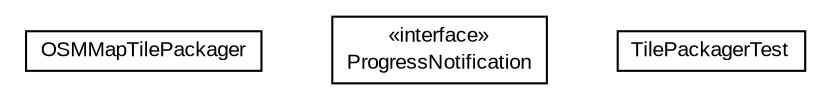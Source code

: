 #!/usr/local/bin/dot
#
# Class diagram 
# Generated by UMLGraph version R5_6-24-gf6e263 (http://www.umlgraph.org/)
#

digraph G {
	edge [fontname="arial",fontsize=10,labelfontname="arial",labelfontsize=10];
	node [fontname="arial",fontsize=10,shape=plaintext];
	nodesep=0.25;
	ranksep=0.5;
	// org.osmdroid.mtp.OSMMapTilePackager
	c1072 [label=<<table title="org.osmdroid.mtp.OSMMapTilePackager" border="0" cellborder="1" cellspacing="0" cellpadding="2" port="p" href="./OSMMapTilePackager.html">
		<tr><td><table border="0" cellspacing="0" cellpadding="1">
<tr><td align="center" balign="center"> OSMMapTilePackager </td></tr>
		</table></td></tr>
		</table>>, URL="./OSMMapTilePackager.html", fontname="arial", fontcolor="black", fontsize=10.0];
	// org.osmdroid.mtp.OSMMapTilePackager.ProgressNotification
	c1073 [label=<<table title="org.osmdroid.mtp.OSMMapTilePackager.ProgressNotification" border="0" cellborder="1" cellspacing="0" cellpadding="2" port="p" href="./OSMMapTilePackager.ProgressNotification.html">
		<tr><td><table border="0" cellspacing="0" cellpadding="1">
<tr><td align="center" balign="center"> &#171;interface&#187; </td></tr>
<tr><td align="center" balign="center"> ProgressNotification </td></tr>
		</table></td></tr>
		</table>>, URL="./OSMMapTilePackager.ProgressNotification.html", fontname="arial", fontcolor="black", fontsize=10.0];
	// org.osmdroid.mtp.TilePackagerTest
	c1084 [label=<<table title="org.osmdroid.mtp.TilePackagerTest" border="0" cellborder="1" cellspacing="0" cellpadding="2" port="p" href="./TilePackagerTest.html">
		<tr><td><table border="0" cellspacing="0" cellpadding="1">
<tr><td align="center" balign="center"> TilePackagerTest </td></tr>
		</table></td></tr>
		</table>>, URL="./TilePackagerTest.html", fontname="arial", fontcolor="black", fontsize=10.0];
}

